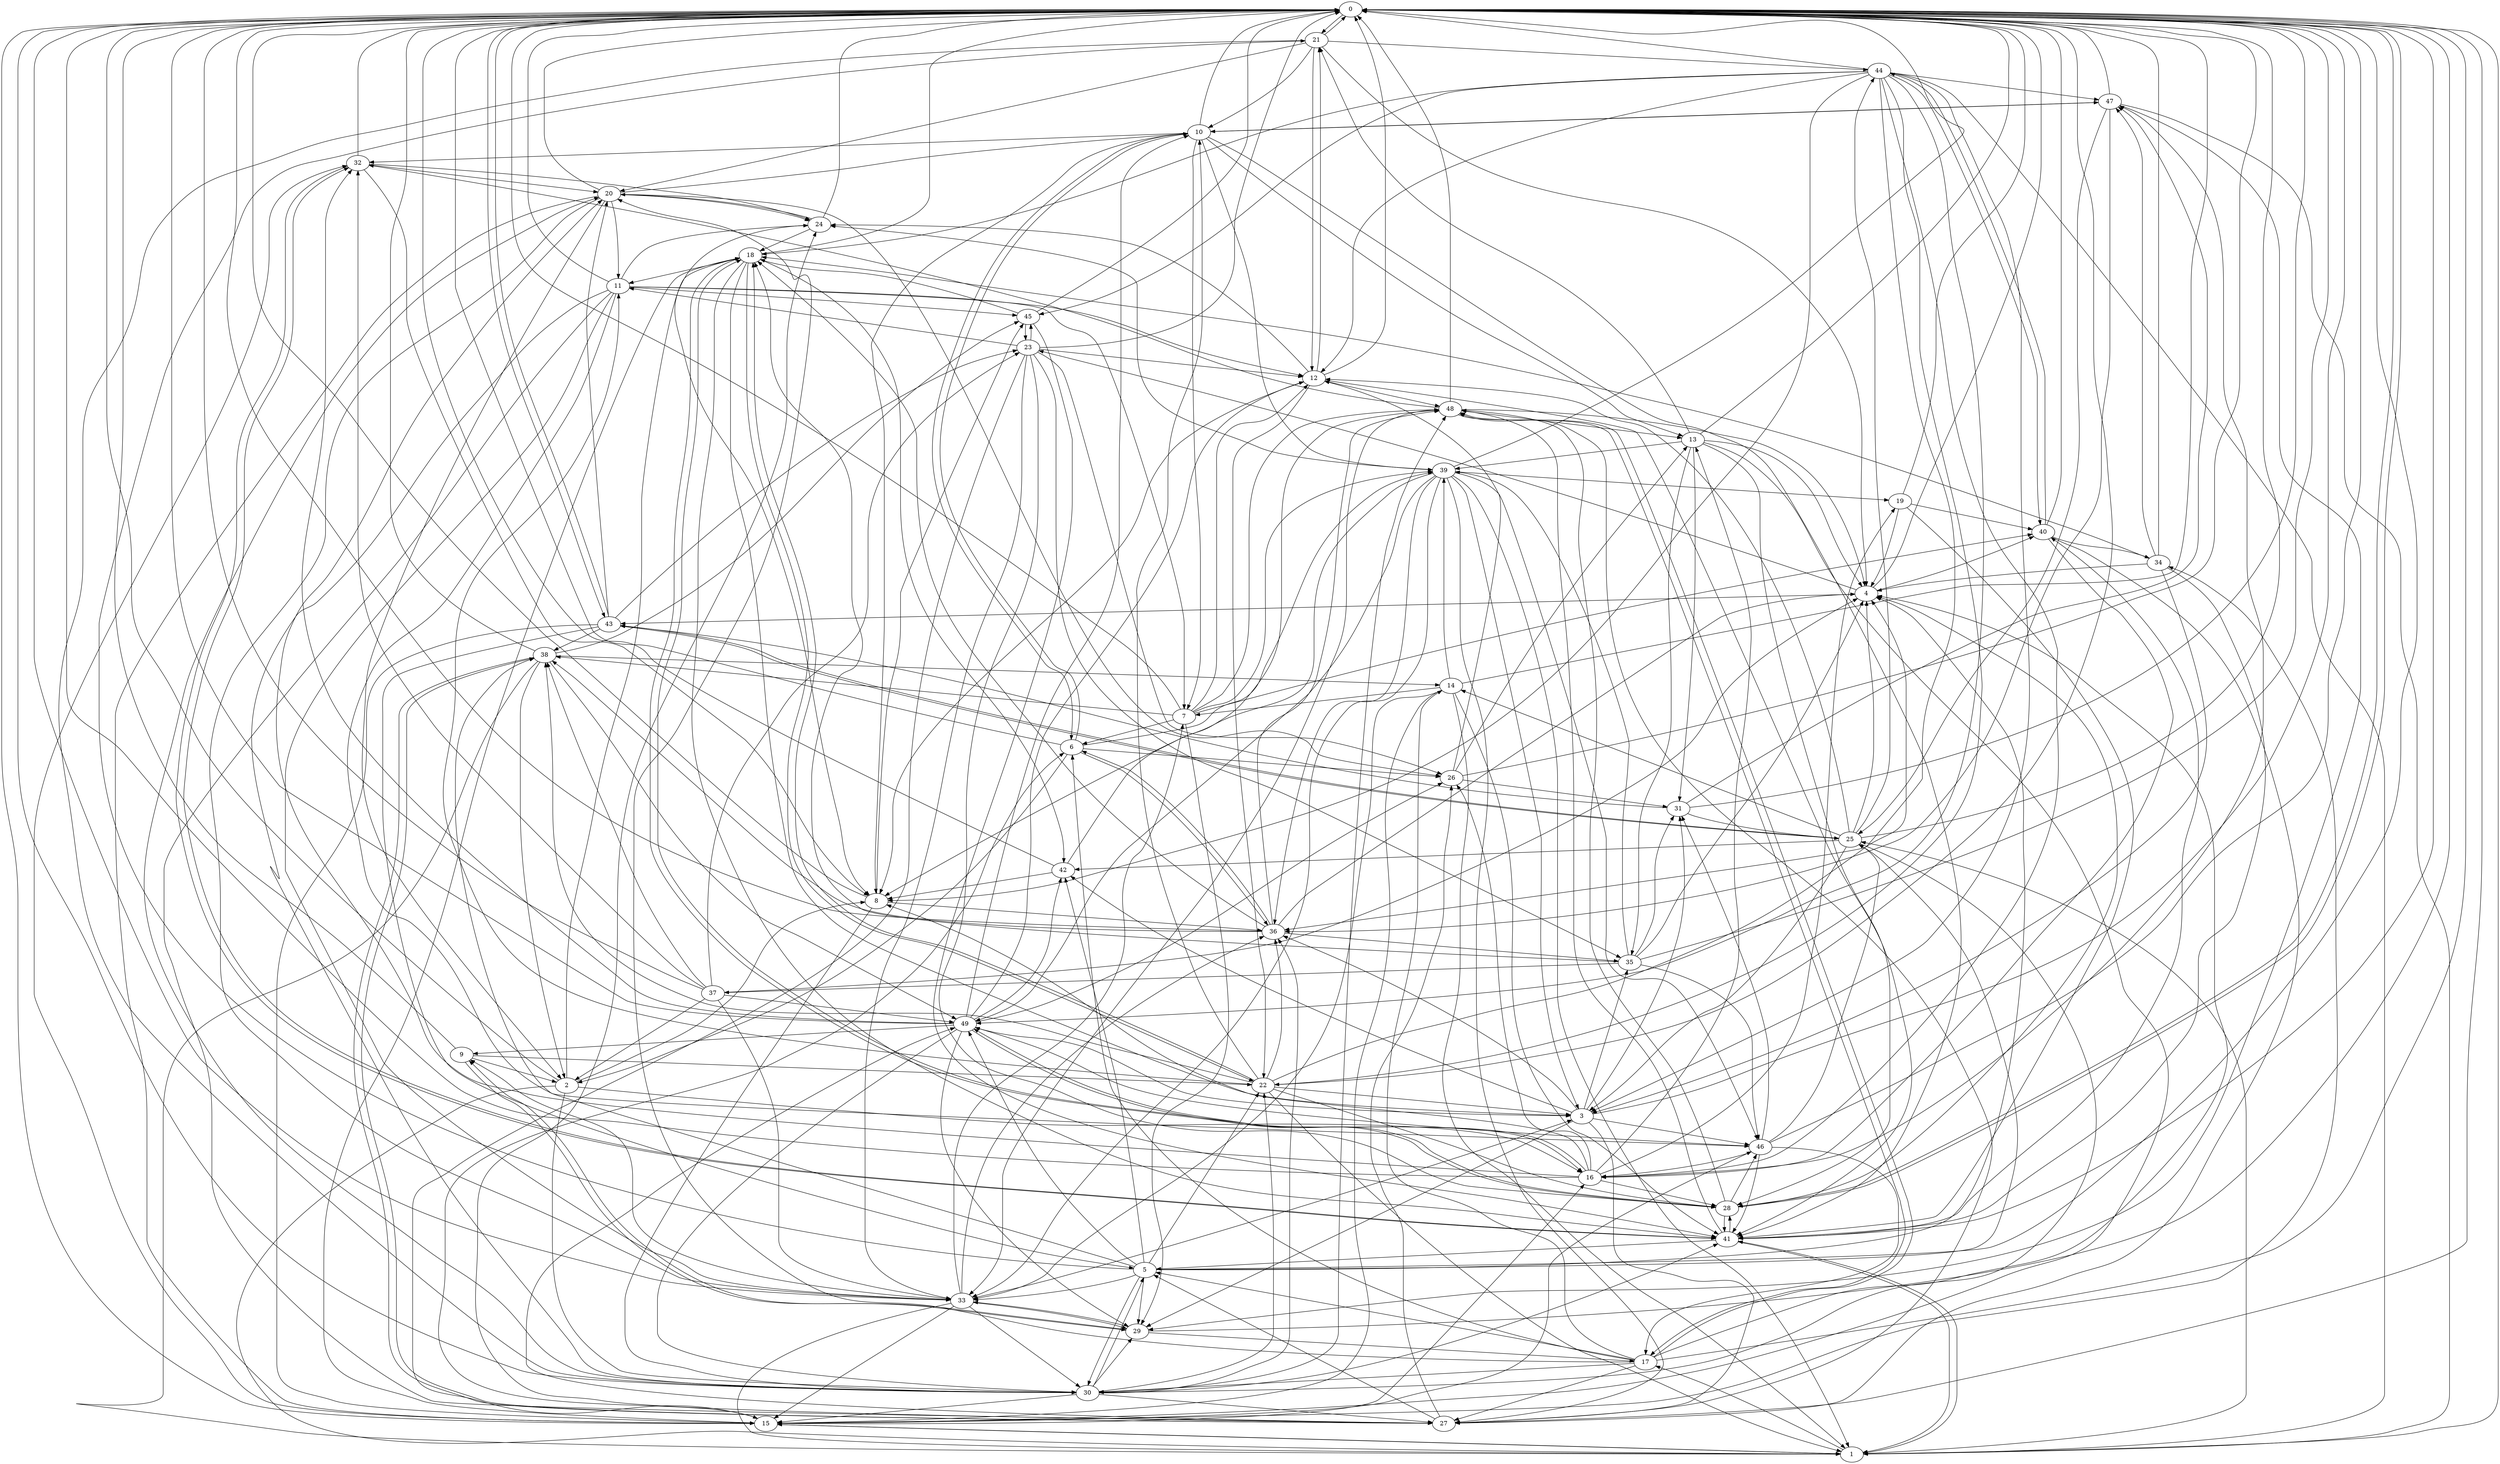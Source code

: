 strict digraph "" {
	0	 [component_delay=3];
	21	 [component_delay=3];
	0 -> 21	 [wire_delay=1];
	28	 [component_delay=3];
	0 -> 28	 [wire_delay=1];
	43	 [component_delay=3];
	0 -> 43	 [wire_delay=1];
	1	 [component_delay=3];
	1 -> 0	 [wire_delay=1];
	15	 [component_delay=3];
	1 -> 15	 [wire_delay=1];
	17	 [component_delay=3];
	1 -> 17	 [wire_delay=1];
	25	 [component_delay=3];
	1 -> 25	 [wire_delay=1];
	41	 [component_delay=3];
	1 -> 41	 [wire_delay=1];
	2	 [component_delay=3];
	2 -> 0	 [wire_delay=1];
	2 -> 1	 [wire_delay=1];
	8	 [component_delay=3];
	2 -> 8	 [wire_delay=1];
	16	 [component_delay=3];
	2 -> 16	 [wire_delay=1];
	18	 [component_delay=3];
	2 -> 18	 [wire_delay=1];
	30	 [component_delay=3];
	2 -> 30	 [wire_delay=1];
	3	 [component_delay=3];
	3 -> 0	 [wire_delay=1];
	27	 [component_delay=3];
	3 -> 27	 [wire_delay=1];
	29	 [component_delay=3];
	3 -> 29	 [wire_delay=1];
	31	 [component_delay=3];
	3 -> 31	 [wire_delay=1];
	35	 [component_delay=3];
	3 -> 35	 [wire_delay=1];
	36	 [component_delay=3];
	3 -> 36	 [wire_delay=1];
	42	 [component_delay=3];
	3 -> 42	 [wire_delay=1];
	46	 [component_delay=3];
	3 -> 46	 [wire_delay=1];
	4	 [component_delay=3];
	4 -> 0	 [wire_delay=1];
	23	 [component_delay=3];
	4 -> 23	 [wire_delay=1];
	40	 [component_delay=3];
	4 -> 40	 [wire_delay=1];
	4 -> 43	 [wire_delay=1];
	5	 [component_delay=3];
	5 -> 0	 [wire_delay=1];
	5 -> 4	 [wire_delay=1];
	5 -> 21	 [wire_delay=1];
	22	 [component_delay=3];
	5 -> 22	 [wire_delay=1];
	5 -> 25	 [wire_delay=1];
	5 -> 29	 [wire_delay=1];
	5 -> 30	 [wire_delay=1];
	33	 [component_delay=3];
	5 -> 33	 [wire_delay=1];
	38	 [component_delay=3];
	5 -> 38	 [wire_delay=1];
	5 -> 42	 [wire_delay=1];
	49	 [component_delay=3];
	5 -> 49	 [wire_delay=1];
	6	 [component_delay=3];
	6 -> 0	 [wire_delay=1];
	6 -> 2	 [wire_delay=1];
	10	 [component_delay=3];
	6 -> 10	 [wire_delay=1];
	26	 [component_delay=3];
	6 -> 26	 [wire_delay=1];
	6 -> 36	 [wire_delay=1];
	39	 [component_delay=3];
	6 -> 39	 [wire_delay=1];
	7	 [component_delay=3];
	7 -> 0	 [wire_delay=1];
	7 -> 6	 [wire_delay=1];
	12	 [component_delay=3];
	7 -> 12	 [wire_delay=1];
	7 -> 29	 [wire_delay=1];
	7 -> 38	 [wire_delay=1];
	7 -> 39	 [wire_delay=1];
	7 -> 40	 [wire_delay=1];
	48	 [component_delay=3];
	7 -> 48	 [wire_delay=1];
	8 -> 0	 [wire_delay=1];
	8 -> 30	 [wire_delay=1];
	8 -> 36	 [wire_delay=1];
	45	 [component_delay=3];
	8 -> 45	 [wire_delay=1];
	9	 [component_delay=3];
	9 -> 0	 [wire_delay=1];
	9 -> 2	 [wire_delay=1];
	9 -> 22	 [wire_delay=1];
	9 -> 29	 [wire_delay=1];
	10 -> 0	 [wire_delay=1];
	10 -> 6	 [wire_delay=1];
	10 -> 7	 [wire_delay=1];
	10 -> 8	 [wire_delay=1];
	13	 [component_delay=3];
	10 -> 13	 [wire_delay=1];
	32	 [component_delay=3];
	10 -> 32	 [wire_delay=1];
	10 -> 39	 [wire_delay=1];
	10 -> 41	 [wire_delay=1];
	47	 [component_delay=3];
	10 -> 47	 [wire_delay=1];
	11	 [component_delay=3];
	11 -> 0	 [wire_delay=1];
	11 -> 7	 [wire_delay=1];
	11 -> 12	 [wire_delay=1];
	24	 [component_delay=3];
	11 -> 24	 [wire_delay=1];
	11 -> 27	 [wire_delay=1];
	11 -> 30	 [wire_delay=1];
	11 -> 33	 [wire_delay=1];
	11 -> 45	 [wire_delay=1];
	11 -> 46	 [wire_delay=1];
	12 -> 0	 [wire_delay=1];
	12 -> 8	 [wire_delay=1];
	12 -> 21	 [wire_delay=1];
	12 -> 22	 [wire_delay=1];
	12 -> 24	 [wire_delay=1];
	12 -> 41	 [wire_delay=1];
	12 -> 48	 [wire_delay=1];
	13 -> 0	 [wire_delay=1];
	13 -> 4	 [wire_delay=1];
	13 -> 15	 [wire_delay=1];
	13 -> 21	 [wire_delay=1];
	13 -> 28	 [wire_delay=1];
	13 -> 31	 [wire_delay=1];
	13 -> 35	 [wire_delay=1];
	13 -> 39	 [wire_delay=1];
	14	 [component_delay=3];
	14 -> 0	 [wire_delay=1];
	14 -> 1	 [wire_delay=1];
	14 -> 7	 [wire_delay=1];
	14 -> 15	 [wire_delay=1];
	14 -> 33	 [wire_delay=1];
	14 -> 39	 [wire_delay=1];
	14 -> 41	 [wire_delay=1];
	15 -> 0	 [wire_delay=1];
	15 -> 1	 [wire_delay=1];
	15 -> 6	 [wire_delay=1];
	15 -> 16	 [wire_delay=1];
	15 -> 18	 [wire_delay=1];
	15 -> 32	 [wire_delay=1];
	34	 [component_delay=3];
	15 -> 34	 [wire_delay=1];
	15 -> 46	 [wire_delay=1];
	16 -> 0	 [wire_delay=1];
	16 -> 8	 [wire_delay=1];
	16 -> 13	 [wire_delay=1];
	16 -> 18	 [wire_delay=1];
	19	 [component_delay=3];
	16 -> 19	 [wire_delay=1];
	20	 [component_delay=3];
	16 -> 20	 [wire_delay=1];
	16 -> 26	 [wire_delay=1];
	16 -> 28	 [wire_delay=1];
	16 -> 47	 [wire_delay=1];
	17 -> 0	 [wire_delay=1];
	17 -> 4	 [wire_delay=1];
	17 -> 5	 [wire_delay=1];
	17 -> 6	 [wire_delay=1];
	17 -> 14	 [wire_delay=1];
	17 -> 20	 [wire_delay=1];
	17 -> 27	 [wire_delay=1];
	17 -> 30	 [wire_delay=1];
	17 -> 48	 [wire_delay=1];
	18 -> 0	 [wire_delay=1];
	18 -> 3	 [wire_delay=1];
	18 -> 11	 [wire_delay=1];
	18 -> 16	 [wire_delay=1];
	18 -> 22	 [wire_delay=1];
	18 -> 41	 [wire_delay=1];
	18 -> 42	 [wire_delay=1];
	19 -> 0	 [wire_delay=1];
	19 -> 4	 [wire_delay=1];
	19 -> 40	 [wire_delay=1];
	19 -> 41	 [wire_delay=1];
	20 -> 0	 [wire_delay=1];
	20 -> 2	 [wire_delay=1];
	20 -> 10	 [wire_delay=1];
	20 -> 11	 [wire_delay=1];
	20 -> 15	 [wire_delay=1];
	20 -> 24	 [wire_delay=1];
	20 -> 26	 [wire_delay=1];
	20 -> 33	 [wire_delay=1];
	21 -> 0	 [wire_delay=1];
	21 -> 4	 [wire_delay=1];
	21 -> 10	 [wire_delay=1];
	21 -> 12	 [wire_delay=1];
	21 -> 20	 [wire_delay=1];
	21 -> 30	 [wire_delay=1];
	44	 [component_delay=3];
	21 -> 44	 [wire_delay=1];
	22 -> 0	 [wire_delay=1];
	22 -> 1	 [wire_delay=1];
	22 -> 3	 [wire_delay=1];
	22 -> 4	 [wire_delay=1];
	22 -> 10	 [wire_delay=1];
	22 -> 11	 [wire_delay=1];
	22 -> 18	 [wire_delay=1];
	22 -> 28	 [wire_delay=1];
	22 -> 36	 [wire_delay=1];
	22 -> 38	 [wire_delay=1];
	23 -> 0	 [wire_delay=1];
	23 -> 11	 [wire_delay=1];
	23 -> 12	 [wire_delay=1];
	23 -> 15	 [wire_delay=1];
	23 -> 26	 [wire_delay=1];
	23 -> 28	 [wire_delay=1];
	23 -> 33	 [wire_delay=1];
	23 -> 35	 [wire_delay=1];
	23 -> 45	 [wire_delay=1];
	24 -> 0	 [wire_delay=1];
	24 -> 8	 [wire_delay=1];
	24 -> 18	 [wire_delay=1];
	24 -> 20	 [wire_delay=1];
	25 -> 0	 [wire_delay=1];
	25 -> 3	 [wire_delay=1];
	25 -> 4	 [wire_delay=1];
	25 -> 12	 [wire_delay=1];
	25 -> 14	 [wire_delay=1];
	25 -> 30	 [wire_delay=1];
	25 -> 42	 [wire_delay=1];
	25 -> 43	 [wire_delay=1];
	25 -> 44	 [wire_delay=1];
	26 -> 0	 [wire_delay=1];
	26 -> 12	 [wire_delay=1];
	26 -> 13	 [wire_delay=1];
	26 -> 31	 [wire_delay=1];
	27 -> 0	 [wire_delay=1];
	27 -> 5	 [wire_delay=1];
	27 -> 24	 [wire_delay=1];
	27 -> 26	 [wire_delay=1];
	27 -> 38	 [wire_delay=1];
	27 -> 48	 [wire_delay=1];
	27 -> 49	 [wire_delay=1];
	28 -> 0	 [wire_delay=1];
	28 -> 4	 [wire_delay=1];
	28 -> 41	 [wire_delay=1];
	28 -> 46	 [wire_delay=1];
	28 -> 48	 [wire_delay=1];
	28 -> 49	 [wire_delay=1];
	29 -> 0	 [wire_delay=1];
	29 -> 9	 [wire_delay=1];
	29 -> 17	 [wire_delay=1];
	29 -> 33	 [wire_delay=1];
	30 -> 0	 [wire_delay=1];
	30 -> 5	 [wire_delay=1];
	30 -> 15	 [wire_delay=1];
	30 -> 20	 [wire_delay=1];
	30 -> 22	 [wire_delay=1];
	30 -> 27	 [wire_delay=1];
	30 -> 29	 [wire_delay=1];
	30 -> 36	 [wire_delay=1];
	30 -> 41	 [wire_delay=1];
	30 -> 48	 [wire_delay=1];
	31 -> 0	 [wire_delay=1];
	31 -> 25	 [wire_delay=1];
	31 -> 43	 [wire_delay=1];
	31 -> 47	 [wire_delay=1];
	32 -> 0	 [wire_delay=1];
	32 -> 8	 [wire_delay=1];
	32 -> 20	 [wire_delay=1];
	32 -> 24	 [wire_delay=1];
	32 -> 41	 [wire_delay=1];
	33 -> 0	 [wire_delay=1];
	33 -> 1	 [wire_delay=1];
	33 -> 3	 [wire_delay=1];
	33 -> 7	 [wire_delay=1];
	33 -> 9	 [wire_delay=1];
	33 -> 15	 [wire_delay=1];
	33 -> 29	 [wire_delay=1];
	33 -> 30	 [wire_delay=1];
	33 -> 36	 [wire_delay=1];
	34 -> 0	 [wire_delay=1];
	34 -> 3	 [wire_delay=1];
	34 -> 4	 [wire_delay=1];
	34 -> 18	 [wire_delay=1];
	34 -> 41	 [wire_delay=1];
	34 -> 47	 [wire_delay=1];
	35 -> 0	 [wire_delay=1];
	35 -> 4	 [wire_delay=1];
	35 -> 18	 [wire_delay=1];
	35 -> 31	 [wire_delay=1];
	37	 [component_delay=3];
	35 -> 37	 [wire_delay=1];
	35 -> 39	 [wire_delay=1];
	35 -> 46	 [wire_delay=1];
	36 -> 0	 [wire_delay=1];
	36 -> 4	 [wire_delay=1];
	36 -> 6	 [wire_delay=1];
	36 -> 18	 [wire_delay=1];
	36 -> 35	 [wire_delay=1];
	36 -> 38	 [wire_delay=1];
	36 -> 48	 [wire_delay=1];
	37 -> 0	 [wire_delay=1];
	37 -> 2	 [wire_delay=1];
	37 -> 4	 [wire_delay=1];
	37 -> 23	 [wire_delay=1];
	37 -> 32	 [wire_delay=1];
	37 -> 33	 [wire_delay=1];
	37 -> 38	 [wire_delay=1];
	37 -> 49	 [wire_delay=1];
	38 -> 0	 [wire_delay=1];
	38 -> 1	 [wire_delay=1];
	38 -> 2	 [wire_delay=1];
	38 -> 14	 [wire_delay=1];
	38 -> 27	 [wire_delay=1];
	38 -> 45	 [wire_delay=1];
	38 -> 49	 [wire_delay=1];
	39 -> 0	 [wire_delay=1];
	39 -> 1	 [wire_delay=1];
	39 -> 3	 [wire_delay=1];
	39 -> 8	 [wire_delay=1];
	39 -> 19	 [wire_delay=1];
	39 -> 24	 [wire_delay=1];
	39 -> 27	 [wire_delay=1];
	39 -> 33	 [wire_delay=1];
	39 -> 36	 [wire_delay=1];
	39 -> 46	 [wire_delay=1];
	39 -> 49	 [wire_delay=1];
	40 -> 0	 [wire_delay=1];
	40 -> 16	 [wire_delay=1];
	40 -> 27	 [wire_delay=1];
	40 -> 34	 [wire_delay=1];
	40 -> 44	 [wire_delay=1];
	41 -> 0	 [wire_delay=1];
	41 -> 1	 [wire_delay=1];
	41 -> 5	 [wire_delay=1];
	41 -> 28	 [wire_delay=1];
	41 -> 32	 [wire_delay=1];
	41 -> 40	 [wire_delay=1];
	41 -> 48	 [wire_delay=1];
	42 -> 0	 [wire_delay=1];
	42 -> 8	 [wire_delay=1];
	42 -> 48	 [wire_delay=1];
	43 -> 0	 [wire_delay=1];
	43 -> 5	 [wire_delay=1];
	43 -> 15	 [wire_delay=1];
	43 -> 20	 [wire_delay=1];
	43 -> 23	 [wire_delay=1];
	43 -> 25	 [wire_delay=1];
	43 -> 38	 [wire_delay=1];
	44 -> 0	 [wire_delay=1];
	44 -> 1	 [wire_delay=1];
	44 -> 3	 [wire_delay=1];
	44 -> 8	 [wire_delay=1];
	44 -> 12	 [wire_delay=1];
	44 -> 16	 [wire_delay=1];
	44 -> 18	 [wire_delay=1];
	44 -> 22	 [wire_delay=1];
	44 -> 36	 [wire_delay=1];
	44 -> 40	 [wire_delay=1];
	44 -> 45	 [wire_delay=1];
	44 -> 47	 [wire_delay=1];
	44 -> 49	 [wire_delay=1];
	45 -> 0	 [wire_delay=1];
	45 -> 18	 [wire_delay=1];
	45 -> 23	 [wire_delay=1];
	45 -> 41	 [wire_delay=1];
	46 -> 0	 [wire_delay=1];
	46 -> 16	 [wire_delay=1];
	46 -> 17	 [wire_delay=1];
	46 -> 25	 [wire_delay=1];
	46 -> 31	 [wire_delay=1];
	46 -> 41	 [wire_delay=1];
	46 -> 49	 [wire_delay=1];
	47 -> 0	 [wire_delay=1];
	47 -> 1	 [wire_delay=1];
	47 -> 10	 [wire_delay=1];
	47 -> 25	 [wire_delay=1];
	47 -> 29	 [wire_delay=1];
	47 -> 36	 [wire_delay=1];
	48 -> 0	 [wire_delay=1];
	48 -> 4	 [wire_delay=1];
	48 -> 13	 [wire_delay=1];
	48 -> 17	 [wire_delay=1];
	48 -> 32	 [wire_delay=1];
	48 -> 33	 [wire_delay=1];
	49 -> 0	 [wire_delay=1];
	49 -> 3	 [wire_delay=1];
	49 -> 9	 [wire_delay=1];
	49 -> 10	 [wire_delay=1];
	49 -> 12	 [wire_delay=1];
	49 -> 26	 [wire_delay=1];
	49 -> 28	 [wire_delay=1];
	49 -> 29	 [wire_delay=1];
	49 -> 30	 [wire_delay=1];
	49 -> 32	 [wire_delay=1];
	49 -> 42	 [wire_delay=1];
}
